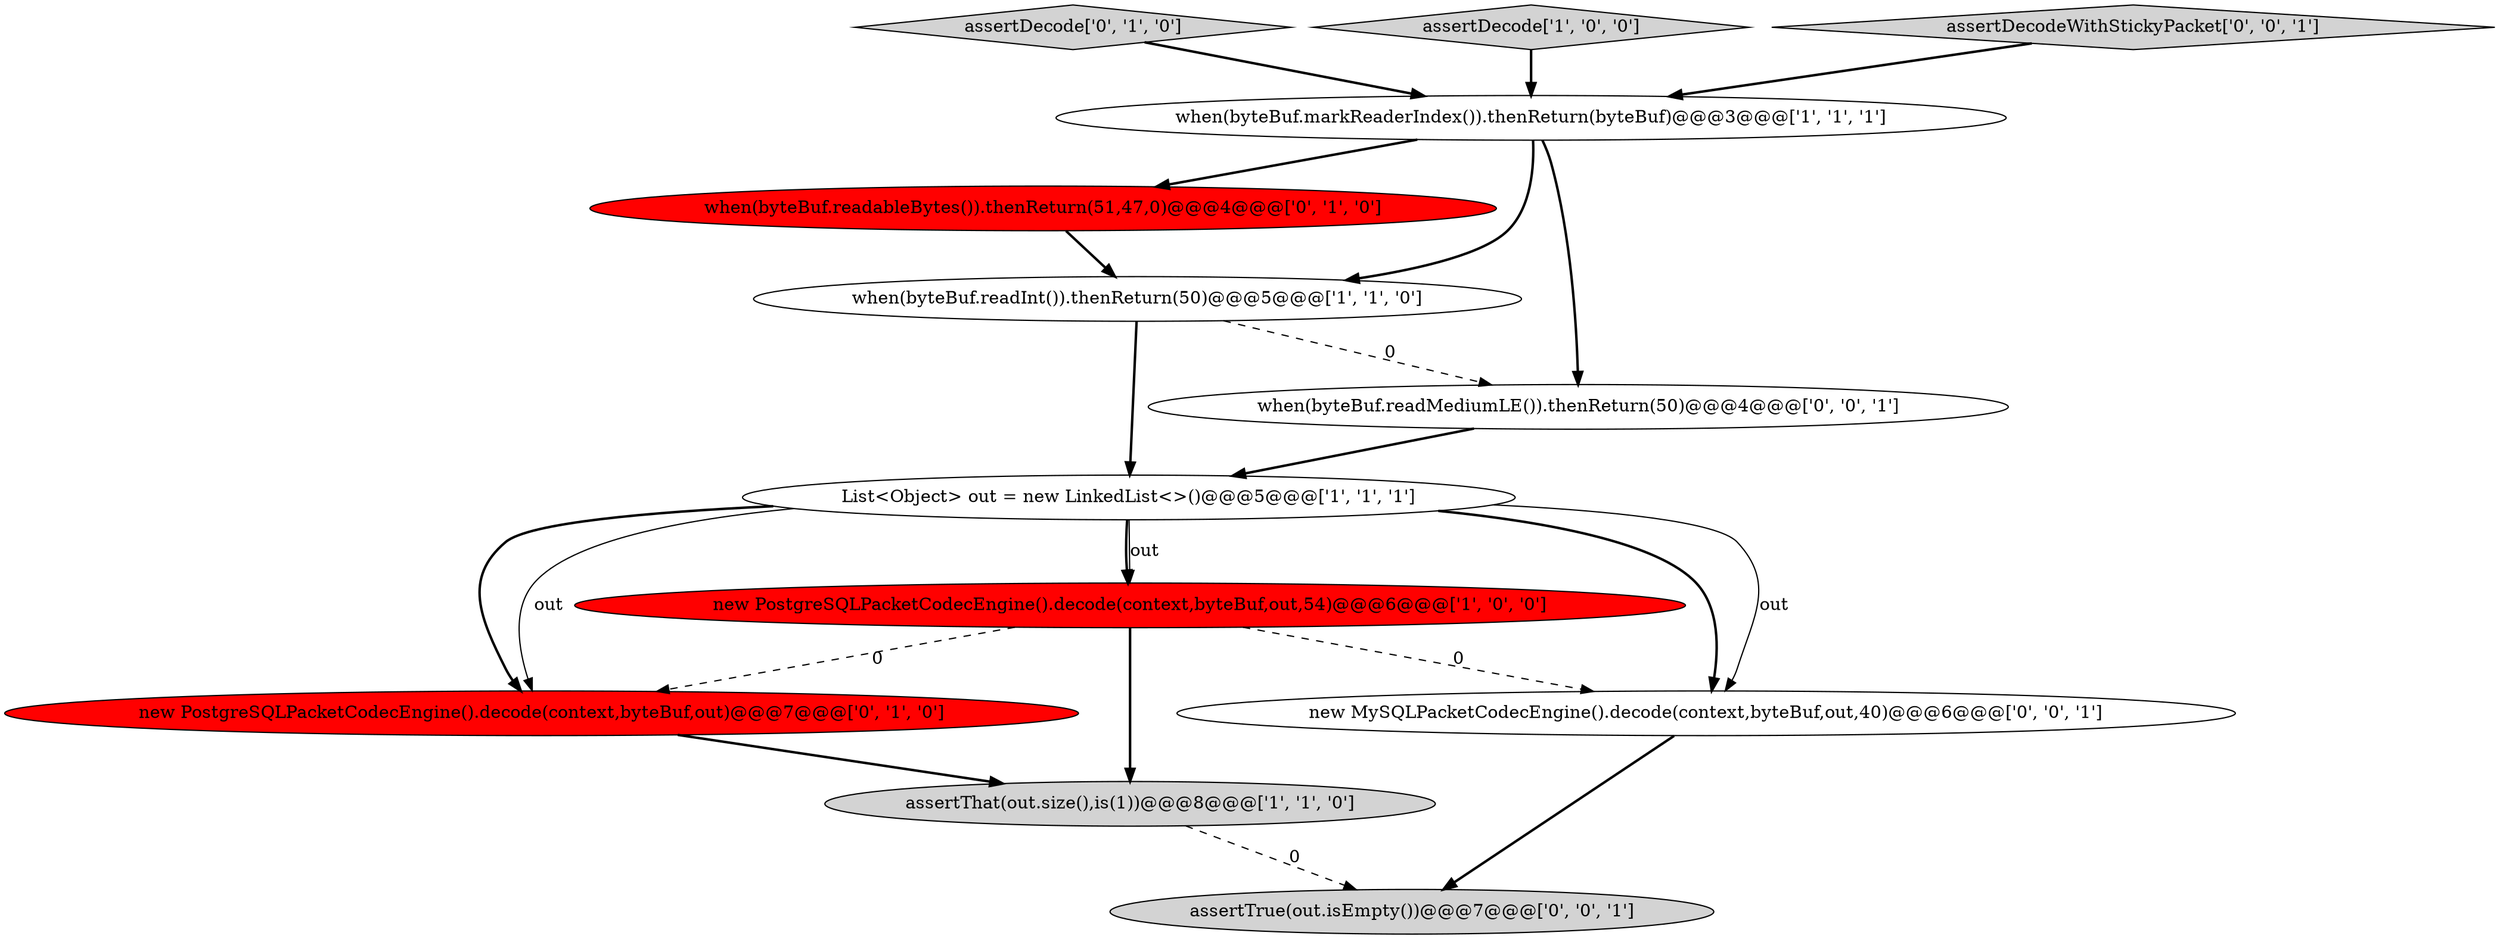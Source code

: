 digraph {
8 [style = filled, label = "assertDecode['0', '1', '0']", fillcolor = lightgray, shape = diamond image = "AAA0AAABBB2BBB"];
0 [style = filled, label = "assertDecode['1', '0', '0']", fillcolor = lightgray, shape = diamond image = "AAA0AAABBB1BBB"];
2 [style = filled, label = "when(byteBuf.markReaderIndex()).thenReturn(byteBuf)@@@3@@@['1', '1', '1']", fillcolor = white, shape = ellipse image = "AAA0AAABBB1BBB"];
7 [style = filled, label = "new PostgreSQLPacketCodecEngine().decode(context,byteBuf,out)@@@7@@@['0', '1', '0']", fillcolor = red, shape = ellipse image = "AAA1AAABBB2BBB"];
3 [style = filled, label = "List<Object> out = new LinkedList<>()@@@5@@@['1', '1', '1']", fillcolor = white, shape = ellipse image = "AAA0AAABBB1BBB"];
10 [style = filled, label = "new MySQLPacketCodecEngine().decode(context,byteBuf,out,40)@@@6@@@['0', '0', '1']", fillcolor = white, shape = ellipse image = "AAA0AAABBB3BBB"];
5 [style = filled, label = "when(byteBuf.readInt()).thenReturn(50)@@@5@@@['1', '1', '0']", fillcolor = white, shape = ellipse image = "AAA0AAABBB1BBB"];
1 [style = filled, label = "new PostgreSQLPacketCodecEngine().decode(context,byteBuf,out,54)@@@6@@@['1', '0', '0']", fillcolor = red, shape = ellipse image = "AAA1AAABBB1BBB"];
4 [style = filled, label = "assertThat(out.size(),is(1))@@@8@@@['1', '1', '0']", fillcolor = lightgray, shape = ellipse image = "AAA0AAABBB1BBB"];
6 [style = filled, label = "when(byteBuf.readableBytes()).thenReturn(51,47,0)@@@4@@@['0', '1', '0']", fillcolor = red, shape = ellipse image = "AAA1AAABBB2BBB"];
9 [style = filled, label = "assertTrue(out.isEmpty())@@@7@@@['0', '0', '1']", fillcolor = lightgray, shape = ellipse image = "AAA0AAABBB3BBB"];
12 [style = filled, label = "assertDecodeWithStickyPacket['0', '0', '1']", fillcolor = lightgray, shape = diamond image = "AAA0AAABBB3BBB"];
11 [style = filled, label = "when(byteBuf.readMediumLE()).thenReturn(50)@@@4@@@['0', '0', '1']", fillcolor = white, shape = ellipse image = "AAA0AAABBB3BBB"];
5->3 [style = bold, label=""];
1->4 [style = bold, label=""];
3->10 [style = solid, label="out"];
3->1 [style = bold, label=""];
2->6 [style = bold, label=""];
0->2 [style = bold, label=""];
1->10 [style = dashed, label="0"];
7->4 [style = bold, label=""];
3->1 [style = solid, label="out"];
3->10 [style = bold, label=""];
4->9 [style = dashed, label="0"];
6->5 [style = bold, label=""];
12->2 [style = bold, label=""];
8->2 [style = bold, label=""];
3->7 [style = bold, label=""];
11->3 [style = bold, label=""];
5->11 [style = dashed, label="0"];
3->7 [style = solid, label="out"];
10->9 [style = bold, label=""];
1->7 [style = dashed, label="0"];
2->11 [style = bold, label=""];
2->5 [style = bold, label=""];
}
